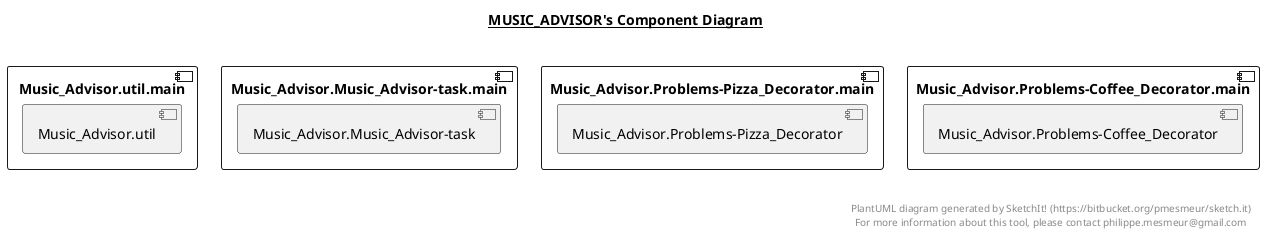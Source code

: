 @startuml

title __MUSIC_ADVISOR's Component Diagram__\n

  component "Music_Advisor.util.main" {
        [Music_Advisor.util]
  }


  component "Music_Advisor.Music_Advisor-task.main" {
        [Music_Advisor.Music_Advisor-task]
  }


  component "Music_Advisor.Problems-Pizza_Decorator.main" {
        [Music_Advisor.Problems-Pizza_Decorator]
  }


  component "Music_Advisor.Problems-Coffee_Decorator.main" {
        [Music_Advisor.Problems-Coffee_Decorator]
  }




right footer


PlantUML diagram generated by SketchIt! (https://bitbucket.org/pmesmeur/sketch.it)
For more information about this tool, please contact philippe.mesmeur@gmail.com
endfooter

@enduml
